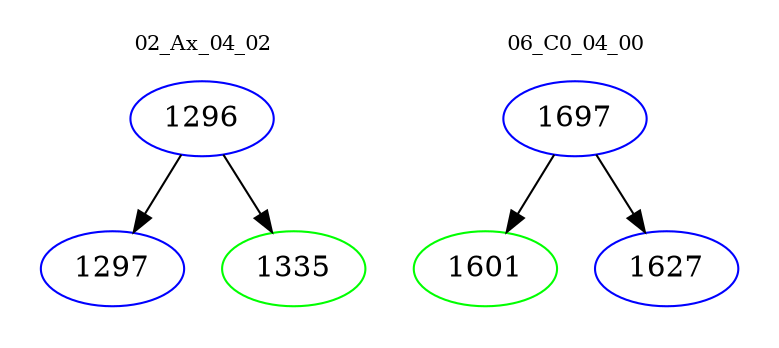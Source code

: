 digraph{
subgraph cluster_0 {
color = white
label = "02_Ax_04_02";
fontsize=10;
T0_1296 [label="1296", color="blue"]
T0_1296 -> T0_1297 [color="black"]
T0_1297 [label="1297", color="blue"]
T0_1296 -> T0_1335 [color="black"]
T0_1335 [label="1335", color="green"]
}
subgraph cluster_1 {
color = white
label = "06_C0_04_00";
fontsize=10;
T1_1697 [label="1697", color="blue"]
T1_1697 -> T1_1601 [color="black"]
T1_1601 [label="1601", color="green"]
T1_1697 -> T1_1627 [color="black"]
T1_1627 [label="1627", color="blue"]
}
}
